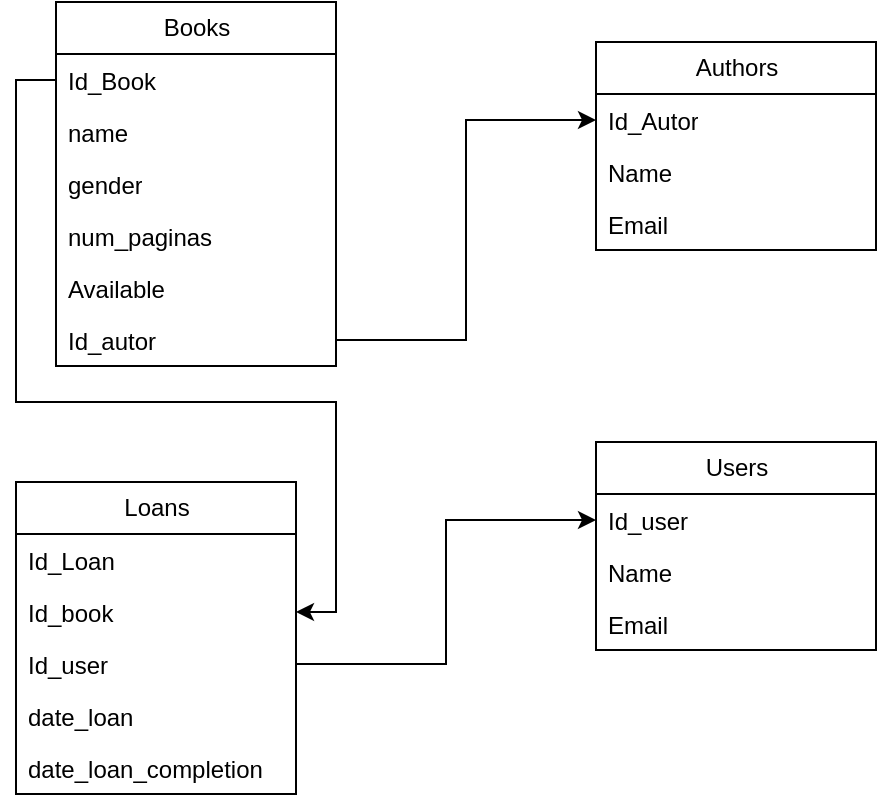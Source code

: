 <mxfile version="24.7.5">
  <diagram name="Página-1" id="qd3CfVv7XlL42NbSlW7S">
    <mxGraphModel dx="880" dy="466" grid="1" gridSize="10" guides="1" tooltips="1" connect="1" arrows="1" fold="1" page="1" pageScale="1" pageWidth="827" pageHeight="1169" math="0" shadow="0">
      <root>
        <mxCell id="0" />
        <mxCell id="1" parent="0" />
        <mxCell id="TuWU7zEZ4NsCUcl9KJpo-1" value="Books" style="swimlane;fontStyle=0;childLayout=stackLayout;horizontal=1;startSize=26;fillColor=none;horizontalStack=0;resizeParent=1;resizeParentMax=0;resizeLast=0;collapsible=1;marginBottom=0;html=1;" vertex="1" parent="1">
          <mxGeometry x="100" y="80" width="140" height="182" as="geometry" />
        </mxCell>
        <mxCell id="TuWU7zEZ4NsCUcl9KJpo-2" value="Id_Book" style="text;strokeColor=none;fillColor=none;align=left;verticalAlign=top;spacingLeft=4;spacingRight=4;overflow=hidden;rotatable=0;points=[[0,0.5],[1,0.5]];portConstraint=eastwest;whiteSpace=wrap;html=1;" vertex="1" parent="TuWU7zEZ4NsCUcl9KJpo-1">
          <mxGeometry y="26" width="140" height="26" as="geometry" />
        </mxCell>
        <mxCell id="TuWU7zEZ4NsCUcl9KJpo-3" value="name" style="text;strokeColor=none;fillColor=none;align=left;verticalAlign=top;spacingLeft=4;spacingRight=4;overflow=hidden;rotatable=0;points=[[0,0.5],[1,0.5]];portConstraint=eastwest;whiteSpace=wrap;html=1;" vertex="1" parent="TuWU7zEZ4NsCUcl9KJpo-1">
          <mxGeometry y="52" width="140" height="26" as="geometry" />
        </mxCell>
        <mxCell id="TuWU7zEZ4NsCUcl9KJpo-4" value="gender" style="text;strokeColor=none;fillColor=none;align=left;verticalAlign=top;spacingLeft=4;spacingRight=4;overflow=hidden;rotatable=0;points=[[0,0.5],[1,0.5]];portConstraint=eastwest;whiteSpace=wrap;html=1;" vertex="1" parent="TuWU7zEZ4NsCUcl9KJpo-1">
          <mxGeometry y="78" width="140" height="26" as="geometry" />
        </mxCell>
        <mxCell id="TuWU7zEZ4NsCUcl9KJpo-17" value="num_paginas" style="text;strokeColor=none;fillColor=none;align=left;verticalAlign=top;spacingLeft=4;spacingRight=4;overflow=hidden;rotatable=0;points=[[0,0.5],[1,0.5]];portConstraint=eastwest;whiteSpace=wrap;html=1;" vertex="1" parent="TuWU7zEZ4NsCUcl9KJpo-1">
          <mxGeometry y="104" width="140" height="26" as="geometry" />
        </mxCell>
        <mxCell id="TuWU7zEZ4NsCUcl9KJpo-20" value="Available" style="text;strokeColor=none;fillColor=none;align=left;verticalAlign=top;spacingLeft=4;spacingRight=4;overflow=hidden;rotatable=0;points=[[0,0.5],[1,0.5]];portConstraint=eastwest;whiteSpace=wrap;html=1;" vertex="1" parent="TuWU7zEZ4NsCUcl9KJpo-1">
          <mxGeometry y="130" width="140" height="26" as="geometry" />
        </mxCell>
        <mxCell id="TuWU7zEZ4NsCUcl9KJpo-21" value="Id_autor" style="text;strokeColor=none;fillColor=none;align=left;verticalAlign=top;spacingLeft=4;spacingRight=4;overflow=hidden;rotatable=0;points=[[0,0.5],[1,0.5]];portConstraint=eastwest;whiteSpace=wrap;html=1;" vertex="1" parent="TuWU7zEZ4NsCUcl9KJpo-1">
          <mxGeometry y="156" width="140" height="26" as="geometry" />
        </mxCell>
        <mxCell id="TuWU7zEZ4NsCUcl9KJpo-5" value="Authors" style="swimlane;fontStyle=0;childLayout=stackLayout;horizontal=1;startSize=26;fillColor=none;horizontalStack=0;resizeParent=1;resizeParentMax=0;resizeLast=0;collapsible=1;marginBottom=0;html=1;" vertex="1" parent="1">
          <mxGeometry x="370" y="100" width="140" height="104" as="geometry" />
        </mxCell>
        <mxCell id="TuWU7zEZ4NsCUcl9KJpo-6" value="Id_Autor" style="text;strokeColor=none;fillColor=none;align=left;verticalAlign=top;spacingLeft=4;spacingRight=4;overflow=hidden;rotatable=0;points=[[0,0.5],[1,0.5]];portConstraint=eastwest;whiteSpace=wrap;html=1;" vertex="1" parent="TuWU7zEZ4NsCUcl9KJpo-5">
          <mxGeometry y="26" width="140" height="26" as="geometry" />
        </mxCell>
        <mxCell id="TuWU7zEZ4NsCUcl9KJpo-7" value="Name" style="text;strokeColor=none;fillColor=none;align=left;verticalAlign=top;spacingLeft=4;spacingRight=4;overflow=hidden;rotatable=0;points=[[0,0.5],[1,0.5]];portConstraint=eastwest;whiteSpace=wrap;html=1;" vertex="1" parent="TuWU7zEZ4NsCUcl9KJpo-5">
          <mxGeometry y="52" width="140" height="26" as="geometry" />
        </mxCell>
        <mxCell id="TuWU7zEZ4NsCUcl9KJpo-8" value="Email" style="text;strokeColor=none;fillColor=none;align=left;verticalAlign=top;spacingLeft=4;spacingRight=4;overflow=hidden;rotatable=0;points=[[0,0.5],[1,0.5]];portConstraint=eastwest;whiteSpace=wrap;html=1;" vertex="1" parent="TuWU7zEZ4NsCUcl9KJpo-5">
          <mxGeometry y="78" width="140" height="26" as="geometry" />
        </mxCell>
        <mxCell id="TuWU7zEZ4NsCUcl9KJpo-9" value="Loans" style="swimlane;fontStyle=0;childLayout=stackLayout;horizontal=1;startSize=26;fillColor=none;horizontalStack=0;resizeParent=1;resizeParentMax=0;resizeLast=0;collapsible=1;marginBottom=0;html=1;" vertex="1" parent="1">
          <mxGeometry x="80" y="320" width="140" height="156" as="geometry" />
        </mxCell>
        <mxCell id="TuWU7zEZ4NsCUcl9KJpo-10" value="Id_Loan" style="text;strokeColor=none;fillColor=none;align=left;verticalAlign=top;spacingLeft=4;spacingRight=4;overflow=hidden;rotatable=0;points=[[0,0.5],[1,0.5]];portConstraint=eastwest;whiteSpace=wrap;html=1;" vertex="1" parent="TuWU7zEZ4NsCUcl9KJpo-9">
          <mxGeometry y="26" width="140" height="26" as="geometry" />
        </mxCell>
        <mxCell id="TuWU7zEZ4NsCUcl9KJpo-11" value="Id_book" style="text;strokeColor=none;fillColor=none;align=left;verticalAlign=top;spacingLeft=4;spacingRight=4;overflow=hidden;rotatable=0;points=[[0,0.5],[1,0.5]];portConstraint=eastwest;whiteSpace=wrap;html=1;" vertex="1" parent="TuWU7zEZ4NsCUcl9KJpo-9">
          <mxGeometry y="52" width="140" height="26" as="geometry" />
        </mxCell>
        <mxCell id="TuWU7zEZ4NsCUcl9KJpo-12" value="Id_user" style="text;strokeColor=none;fillColor=none;align=left;verticalAlign=top;spacingLeft=4;spacingRight=4;overflow=hidden;rotatable=0;points=[[0,0.5],[1,0.5]];portConstraint=eastwest;whiteSpace=wrap;html=1;" vertex="1" parent="TuWU7zEZ4NsCUcl9KJpo-9">
          <mxGeometry y="78" width="140" height="26" as="geometry" />
        </mxCell>
        <mxCell id="TuWU7zEZ4NsCUcl9KJpo-27" value="date_loan" style="text;strokeColor=none;fillColor=none;align=left;verticalAlign=top;spacingLeft=4;spacingRight=4;overflow=hidden;rotatable=0;points=[[0,0.5],[1,0.5]];portConstraint=eastwest;whiteSpace=wrap;html=1;" vertex="1" parent="TuWU7zEZ4NsCUcl9KJpo-9">
          <mxGeometry y="104" width="140" height="26" as="geometry" />
        </mxCell>
        <mxCell id="TuWU7zEZ4NsCUcl9KJpo-28" value="date_loan_completion" style="text;strokeColor=none;fillColor=none;align=left;verticalAlign=top;spacingLeft=4;spacingRight=4;overflow=hidden;rotatable=0;points=[[0,0.5],[1,0.5]];portConstraint=eastwest;whiteSpace=wrap;html=1;" vertex="1" parent="TuWU7zEZ4NsCUcl9KJpo-9">
          <mxGeometry y="130" width="140" height="26" as="geometry" />
        </mxCell>
        <mxCell id="TuWU7zEZ4NsCUcl9KJpo-13" value="Users" style="swimlane;fontStyle=0;childLayout=stackLayout;horizontal=1;startSize=26;fillColor=none;horizontalStack=0;resizeParent=1;resizeParentMax=0;resizeLast=0;collapsible=1;marginBottom=0;html=1;" vertex="1" parent="1">
          <mxGeometry x="370" y="300" width="140" height="104" as="geometry" />
        </mxCell>
        <mxCell id="TuWU7zEZ4NsCUcl9KJpo-14" value="Id_user" style="text;strokeColor=none;fillColor=none;align=left;verticalAlign=top;spacingLeft=4;spacingRight=4;overflow=hidden;rotatable=0;points=[[0,0.5],[1,0.5]];portConstraint=eastwest;whiteSpace=wrap;html=1;" vertex="1" parent="TuWU7zEZ4NsCUcl9KJpo-13">
          <mxGeometry y="26" width="140" height="26" as="geometry" />
        </mxCell>
        <mxCell id="TuWU7zEZ4NsCUcl9KJpo-15" value="Name" style="text;strokeColor=none;fillColor=none;align=left;verticalAlign=top;spacingLeft=4;spacingRight=4;overflow=hidden;rotatable=0;points=[[0,0.5],[1,0.5]];portConstraint=eastwest;whiteSpace=wrap;html=1;" vertex="1" parent="TuWU7zEZ4NsCUcl9KJpo-13">
          <mxGeometry y="52" width="140" height="26" as="geometry" />
        </mxCell>
        <mxCell id="TuWU7zEZ4NsCUcl9KJpo-16" value="Email" style="text;strokeColor=none;fillColor=none;align=left;verticalAlign=top;spacingLeft=4;spacingRight=4;overflow=hidden;rotatable=0;points=[[0,0.5],[1,0.5]];portConstraint=eastwest;whiteSpace=wrap;html=1;" vertex="1" parent="TuWU7zEZ4NsCUcl9KJpo-13">
          <mxGeometry y="78" width="140" height="26" as="geometry" />
        </mxCell>
        <mxCell id="TuWU7zEZ4NsCUcl9KJpo-23" style="edgeStyle=orthogonalEdgeStyle;rounded=0;orthogonalLoop=1;jettySize=auto;html=1;exitX=1;exitY=0.5;exitDx=0;exitDy=0;entryX=0;entryY=0.5;entryDx=0;entryDy=0;" edge="1" parent="1" source="TuWU7zEZ4NsCUcl9KJpo-21" target="TuWU7zEZ4NsCUcl9KJpo-6">
          <mxGeometry relative="1" as="geometry" />
        </mxCell>
        <mxCell id="TuWU7zEZ4NsCUcl9KJpo-25" style="edgeStyle=orthogonalEdgeStyle;rounded=0;orthogonalLoop=1;jettySize=auto;html=1;exitX=1;exitY=0.5;exitDx=0;exitDy=0;entryX=0;entryY=0.5;entryDx=0;entryDy=0;" edge="1" parent="1" source="TuWU7zEZ4NsCUcl9KJpo-12" target="TuWU7zEZ4NsCUcl9KJpo-14">
          <mxGeometry relative="1" as="geometry" />
        </mxCell>
        <mxCell id="TuWU7zEZ4NsCUcl9KJpo-29" style="edgeStyle=orthogonalEdgeStyle;rounded=0;orthogonalLoop=1;jettySize=auto;html=1;exitX=0;exitY=0.5;exitDx=0;exitDy=0;entryX=1;entryY=0.5;entryDx=0;entryDy=0;" edge="1" parent="1" source="TuWU7zEZ4NsCUcl9KJpo-2" target="TuWU7zEZ4NsCUcl9KJpo-11">
          <mxGeometry relative="1" as="geometry">
            <Array as="points">
              <mxPoint x="80" y="119" />
              <mxPoint x="80" y="280" />
              <mxPoint x="240" y="280" />
              <mxPoint x="240" y="385" />
            </Array>
          </mxGeometry>
        </mxCell>
      </root>
    </mxGraphModel>
  </diagram>
</mxfile>
